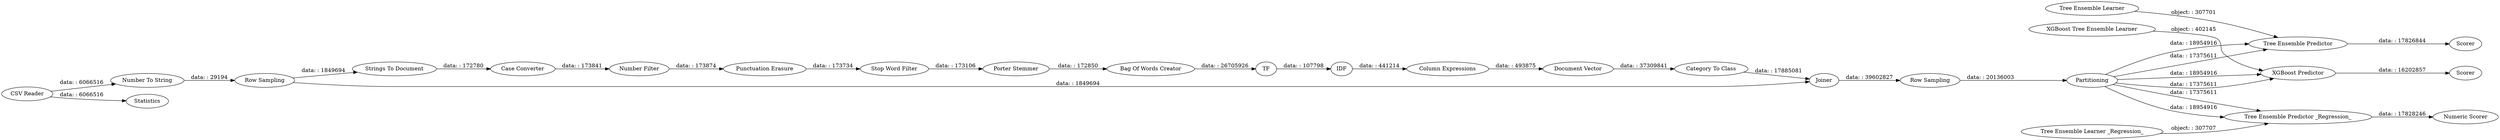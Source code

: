 digraph {
	"-1902140278800117792_27" [label="XGBoost Tree Ensemble Learner"]
	"7864074937749660119_23" [label=Partitioning]
	"7864074937749660119_31" [label="Row Sampling"]
	"7864074937749660119_11" [label="Stop Word Filter"]
	"7864074937749660119_2" [label="CSV Reader"]
	"-7532986650716012332_36" [label="Tree Ensemble Predictor _Regression_"]
	"7864074937749660119_15" [label=TF]
	"-1902140278800117792_29" [label=Scorer]
	"7864074937749660119_16" [label=IDF]
	"7864074937749660119_12" [label="Porter Stemmer"]
	"7864074937749660119_21" [label=Joiner]
	"7864074937749660119_8" [label="Case Converter"]
	"7864074937749660119_19" [label="Category To Class"]
	"-7532986650716012332_33" [label="Numeric Scorer"]
	"7864074937749660119_30" [label=Statistics]
	"7864074937749660119_18" [label="Document Vector"]
	"4274828193532097791_25" [label="Tree Ensemble Predictor"]
	"4274828193532097791_24" [label="Tree Ensemble Learner"]
	"-7532986650716012332_35" [label="Tree Ensemble Learner _Regression_"]
	"7864074937749660119_17" [label="Column Expressions"]
	"7864074937749660119_5" [label="Row Sampling"]
	"7864074937749660119_6" [label="Strings To Document"]
	"4274828193532097791_26" [label=Scorer]
	"-1902140278800117792_28" [label="XGBoost Predictor"]
	"7864074937749660119_4" [label="Number To String"]
	"7864074937749660119_9" [label="Number Filter"]
	"7864074937749660119_14" [label="Bag Of Words Creator"]
	"7864074937749660119_10" [label="Punctuation Erasure"]
	"7864074937749660119_14" -> "7864074937749660119_15" [label="data: : 26705926"]
	"7864074937749660119_4" -> "7864074937749660119_5" [label="data: : 29194"]
	"4274828193532097791_25" -> "4274828193532097791_26" [label="data: : 17826844"]
	"-1902140278800117792_27" -> "-1902140278800117792_28" [label="object: : 402145"]
	"7864074937749660119_8" -> "7864074937749660119_9" [label="data: : 173841"]
	"7864074937749660119_18" -> "7864074937749660119_19" [label="data: : 37309841"]
	"7864074937749660119_2" -> "7864074937749660119_4" [label="data: : 6066516"]
	"7864074937749660119_6" -> "7864074937749660119_8" [label="data: : 172780"]
	"-7532986650716012332_35" -> "-7532986650716012332_36" [label="object: : 307707"]
	"7864074937749660119_9" -> "7864074937749660119_10" [label="data: : 173874"]
	"7864074937749660119_2" -> "7864074937749660119_30" [label="data: : 6066516"]
	"7864074937749660119_5" -> "7864074937749660119_21" [label="data: : 1849694"]
	"7864074937749660119_21" -> "7864074937749660119_31" [label="data: : 39602827"]
	"7864074937749660119_23" -> "-7532986650716012332_36" [label="data: : 17375611"]
	"7864074937749660119_23" -> "-1902140278800117792_28" [label="data: : 17375611"]
	"-1902140278800117792_28" -> "-1902140278800117792_29" [label="data: : 16202857"]
	"7864074937749660119_19" -> "7864074937749660119_21" [label="data: : 17885081"]
	"7864074937749660119_31" -> "7864074937749660119_23" [label="data: : 20136003"]
	"4274828193532097791_24" -> "4274828193532097791_25" [label="object: : 307701"]
	"7864074937749660119_16" -> "7864074937749660119_17" [label="data: : 441214"]
	"7864074937749660119_23" -> "4274828193532097791_25" [label="data: : 17375611"]
	"7864074937749660119_23" -> "-7532986650716012332_36" [label="data: : 18954916"]
	"7864074937749660119_5" -> "7864074937749660119_6" [label="data: : 1849694"]
	"7864074937749660119_23" -> "-1902140278800117792_28" [label="data: : 18954916"]
	"7864074937749660119_17" -> "7864074937749660119_18" [label="data: : 493875"]
	"7864074937749660119_23" -> "4274828193532097791_25" [label="data: : 18954916"]
	"7864074937749660119_12" -> "7864074937749660119_14" [label="data: : 172850"]
	"7864074937749660119_15" -> "7864074937749660119_16" [label="data: : 107798"]
	"7864074937749660119_10" -> "7864074937749660119_11" [label="data: : 173734"]
	"-7532986650716012332_36" -> "-7532986650716012332_33" [label="data: : 17828246"]
	"7864074937749660119_11" -> "7864074937749660119_12" [label="data: : 173106"]
	rankdir=LR
}
